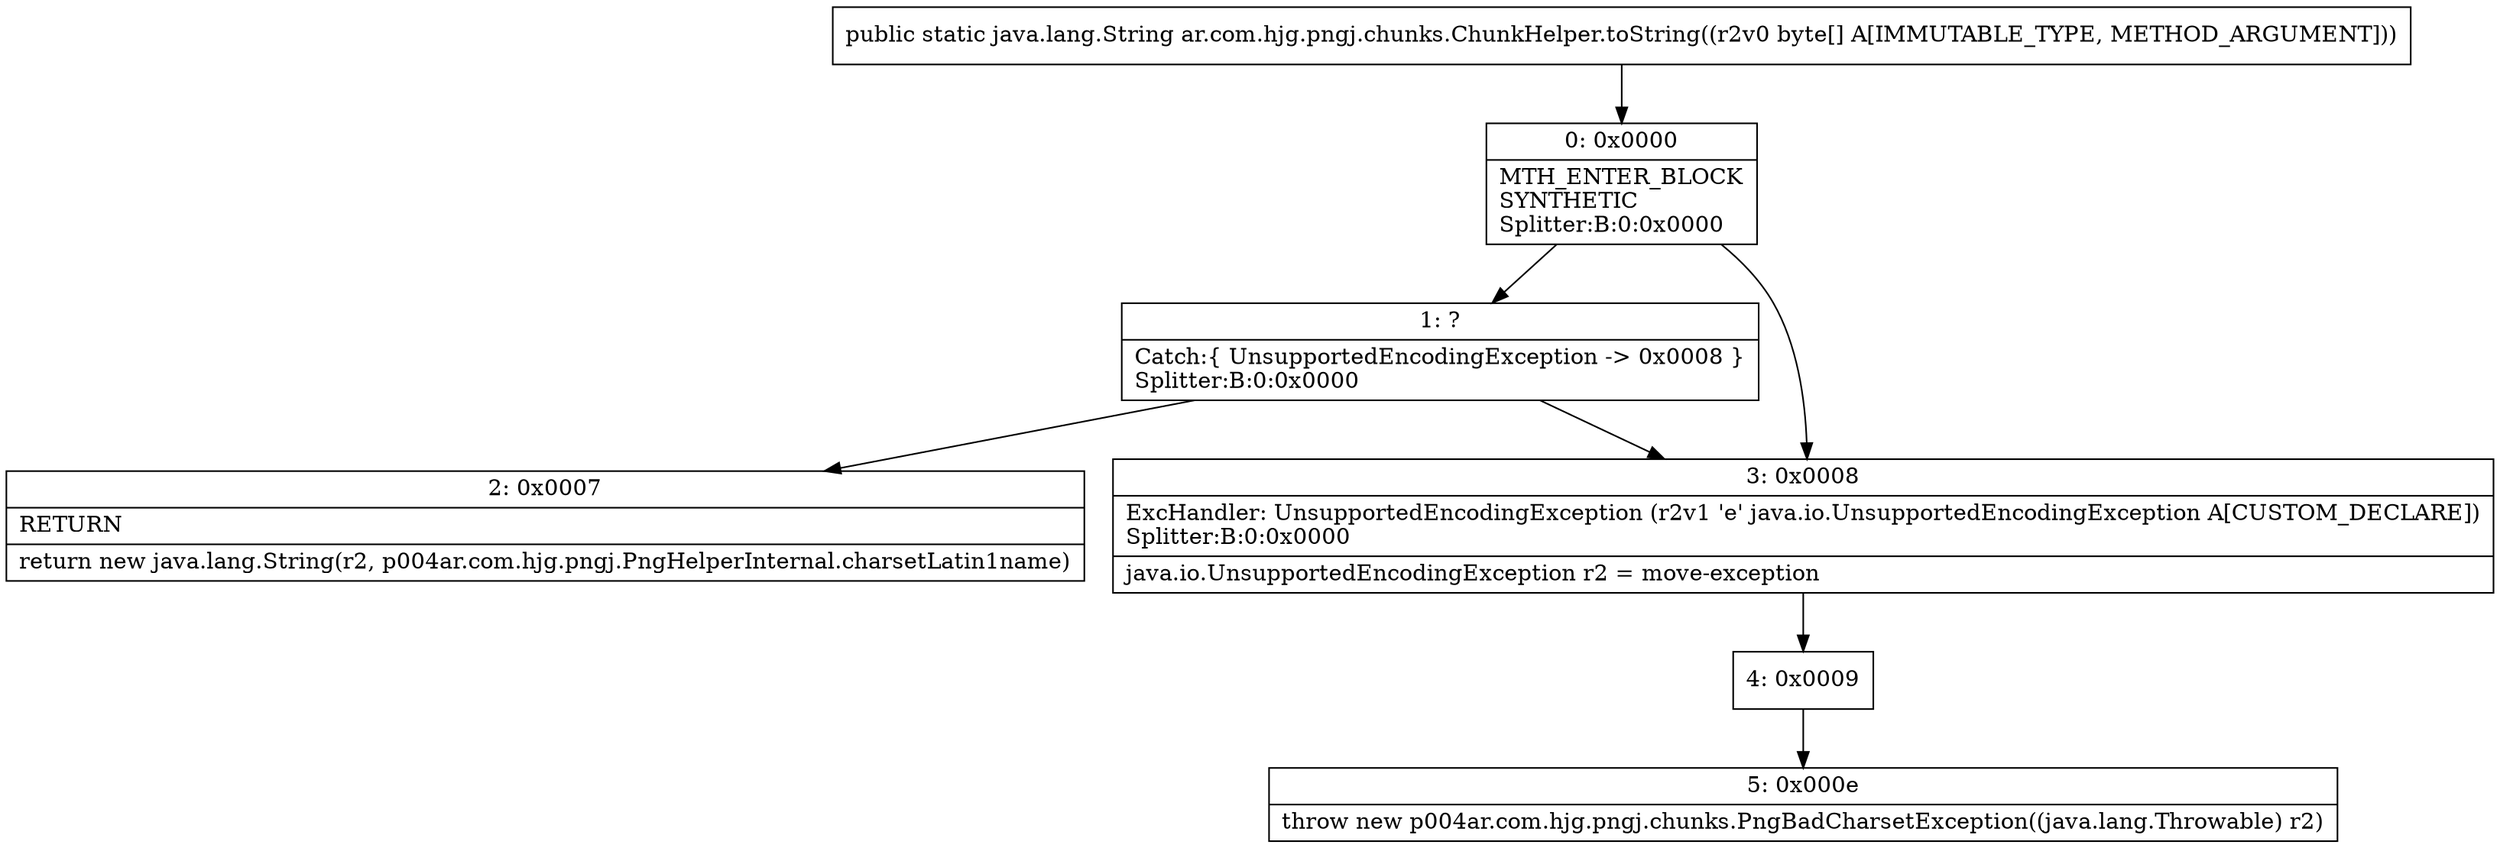 digraph "CFG forar.com.hjg.pngj.chunks.ChunkHelper.toString([B)Ljava\/lang\/String;" {
Node_0 [shape=record,label="{0\:\ 0x0000|MTH_ENTER_BLOCK\lSYNTHETIC\lSplitter:B:0:0x0000\l}"];
Node_1 [shape=record,label="{1\:\ ?|Catch:\{ UnsupportedEncodingException \-\> 0x0008 \}\lSplitter:B:0:0x0000\l}"];
Node_2 [shape=record,label="{2\:\ 0x0007|RETURN\l|return new java.lang.String(r2, p004ar.com.hjg.pngj.PngHelperInternal.charsetLatin1name)\l}"];
Node_3 [shape=record,label="{3\:\ 0x0008|ExcHandler: UnsupportedEncodingException (r2v1 'e' java.io.UnsupportedEncodingException A[CUSTOM_DECLARE])\lSplitter:B:0:0x0000\l|java.io.UnsupportedEncodingException r2 = move\-exception\l}"];
Node_4 [shape=record,label="{4\:\ 0x0009}"];
Node_5 [shape=record,label="{5\:\ 0x000e|throw new p004ar.com.hjg.pngj.chunks.PngBadCharsetException((java.lang.Throwable) r2)\l}"];
MethodNode[shape=record,label="{public static java.lang.String ar.com.hjg.pngj.chunks.ChunkHelper.toString((r2v0 byte[] A[IMMUTABLE_TYPE, METHOD_ARGUMENT])) }"];
MethodNode -> Node_0;
Node_0 -> Node_1;
Node_0 -> Node_3;
Node_1 -> Node_2;
Node_1 -> Node_3;
Node_3 -> Node_4;
Node_4 -> Node_5;
}


